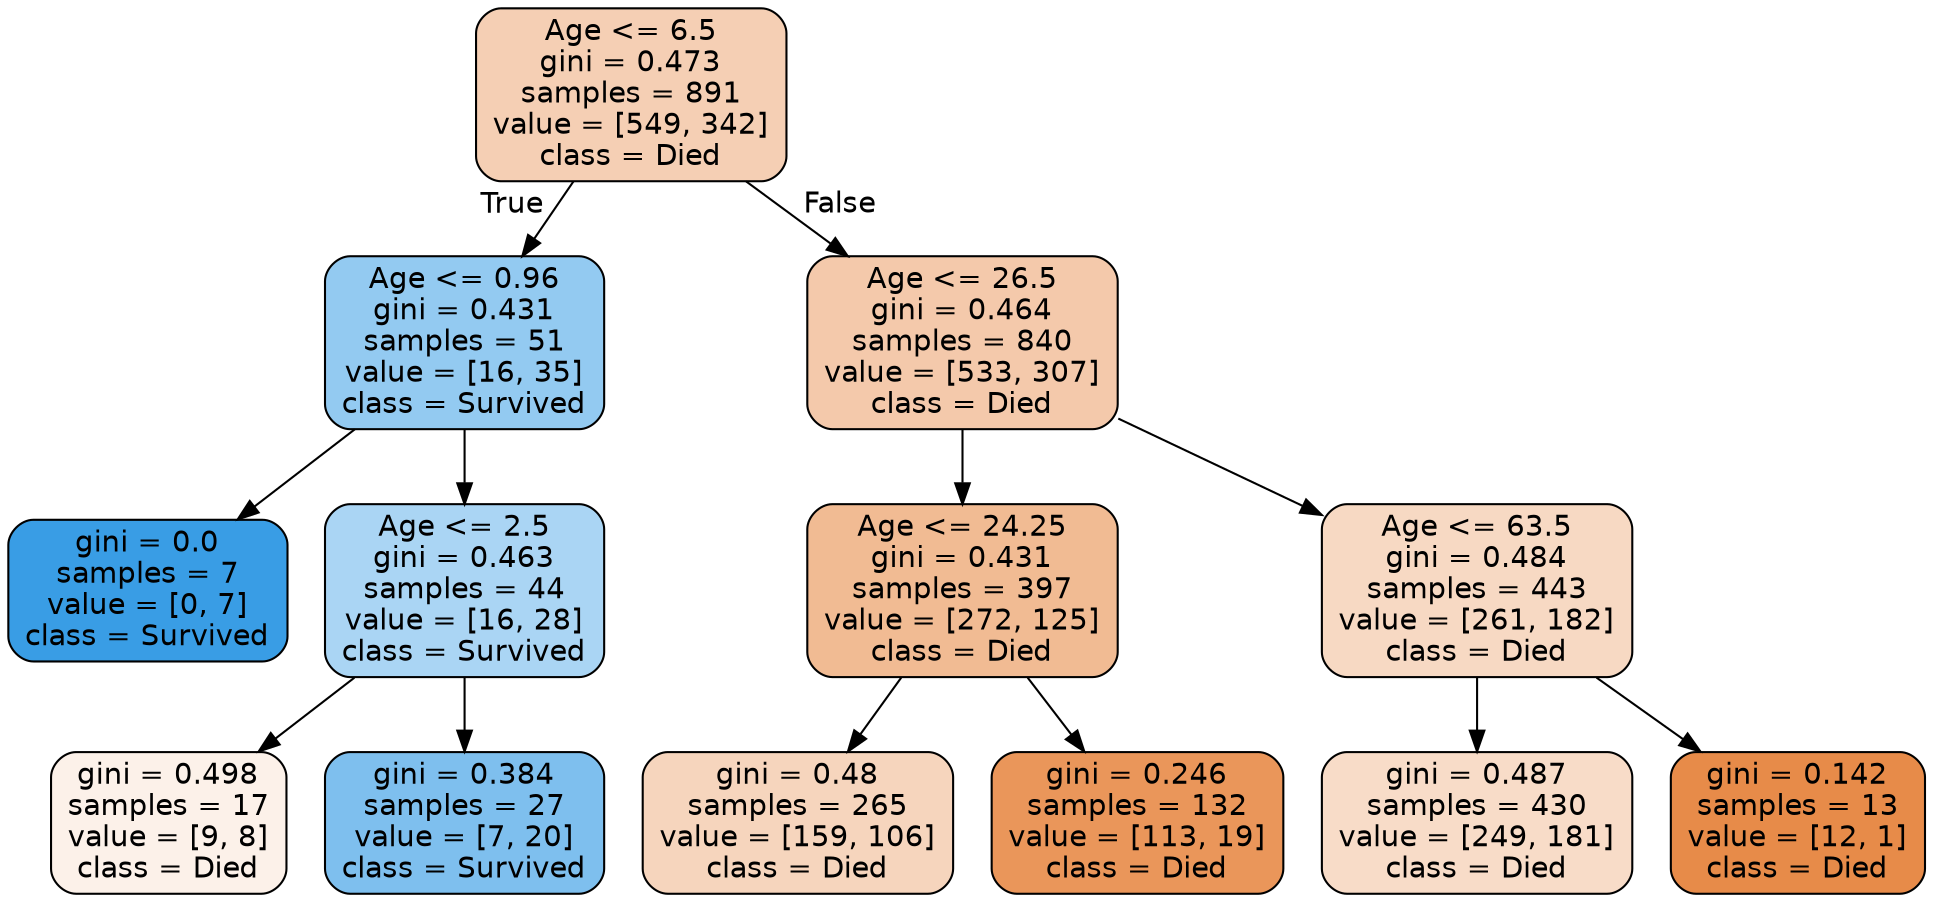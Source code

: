 digraph Tree {
node [shape=box, style="filled, rounded", color="black", fontname=helvetica] ;
edge [fontname=helvetica] ;
0 [label="Age <= 6.5\ngini = 0.473\nsamples = 891\nvalue = [549, 342]\nclass = Died", fillcolor="#e5813960"] ;
1 [label="Age <= 0.96\ngini = 0.431\nsamples = 51\nvalue = [16, 35]\nclass = Survived", fillcolor="#399de58a"] ;
0 -> 1 [labeldistance=2.5, labelangle=45, headlabel="True"] ;
2 [label="gini = 0.0\nsamples = 7\nvalue = [0, 7]\nclass = Survived", fillcolor="#399de5ff"] ;
1 -> 2 ;
3 [label="Age <= 2.5\ngini = 0.463\nsamples = 44\nvalue = [16, 28]\nclass = Survived", fillcolor="#399de56d"] ;
1 -> 3 ;
4 [label="gini = 0.498\nsamples = 17\nvalue = [9, 8]\nclass = Died", fillcolor="#e581391c"] ;
3 -> 4 ;
5 [label="gini = 0.384\nsamples = 27\nvalue = [7, 20]\nclass = Survived", fillcolor="#399de5a6"] ;
3 -> 5 ;
6 [label="Age <= 26.5\ngini = 0.464\nsamples = 840\nvalue = [533, 307]\nclass = Died", fillcolor="#e581396c"] ;
0 -> 6 [labeldistance=2.5, labelangle=-45, headlabel="False"] ;
7 [label="Age <= 24.25\ngini = 0.431\nsamples = 397\nvalue = [272, 125]\nclass = Died", fillcolor="#e581398a"] ;
6 -> 7 ;
8 [label="gini = 0.48\nsamples = 265\nvalue = [159, 106]\nclass = Died", fillcolor="#e5813955"] ;
7 -> 8 ;
9 [label="gini = 0.246\nsamples = 132\nvalue = [113, 19]\nclass = Died", fillcolor="#e58139d4"] ;
7 -> 9 ;
10 [label="Age <= 63.5\ngini = 0.484\nsamples = 443\nvalue = [261, 182]\nclass = Died", fillcolor="#e581394d"] ;
6 -> 10 ;
11 [label="gini = 0.487\nsamples = 430\nvalue = [249, 181]\nclass = Died", fillcolor="#e5813946"] ;
10 -> 11 ;
12 [label="gini = 0.142\nsamples = 13\nvalue = [12, 1]\nclass = Died", fillcolor="#e58139ea"] ;
10 -> 12 ;
}